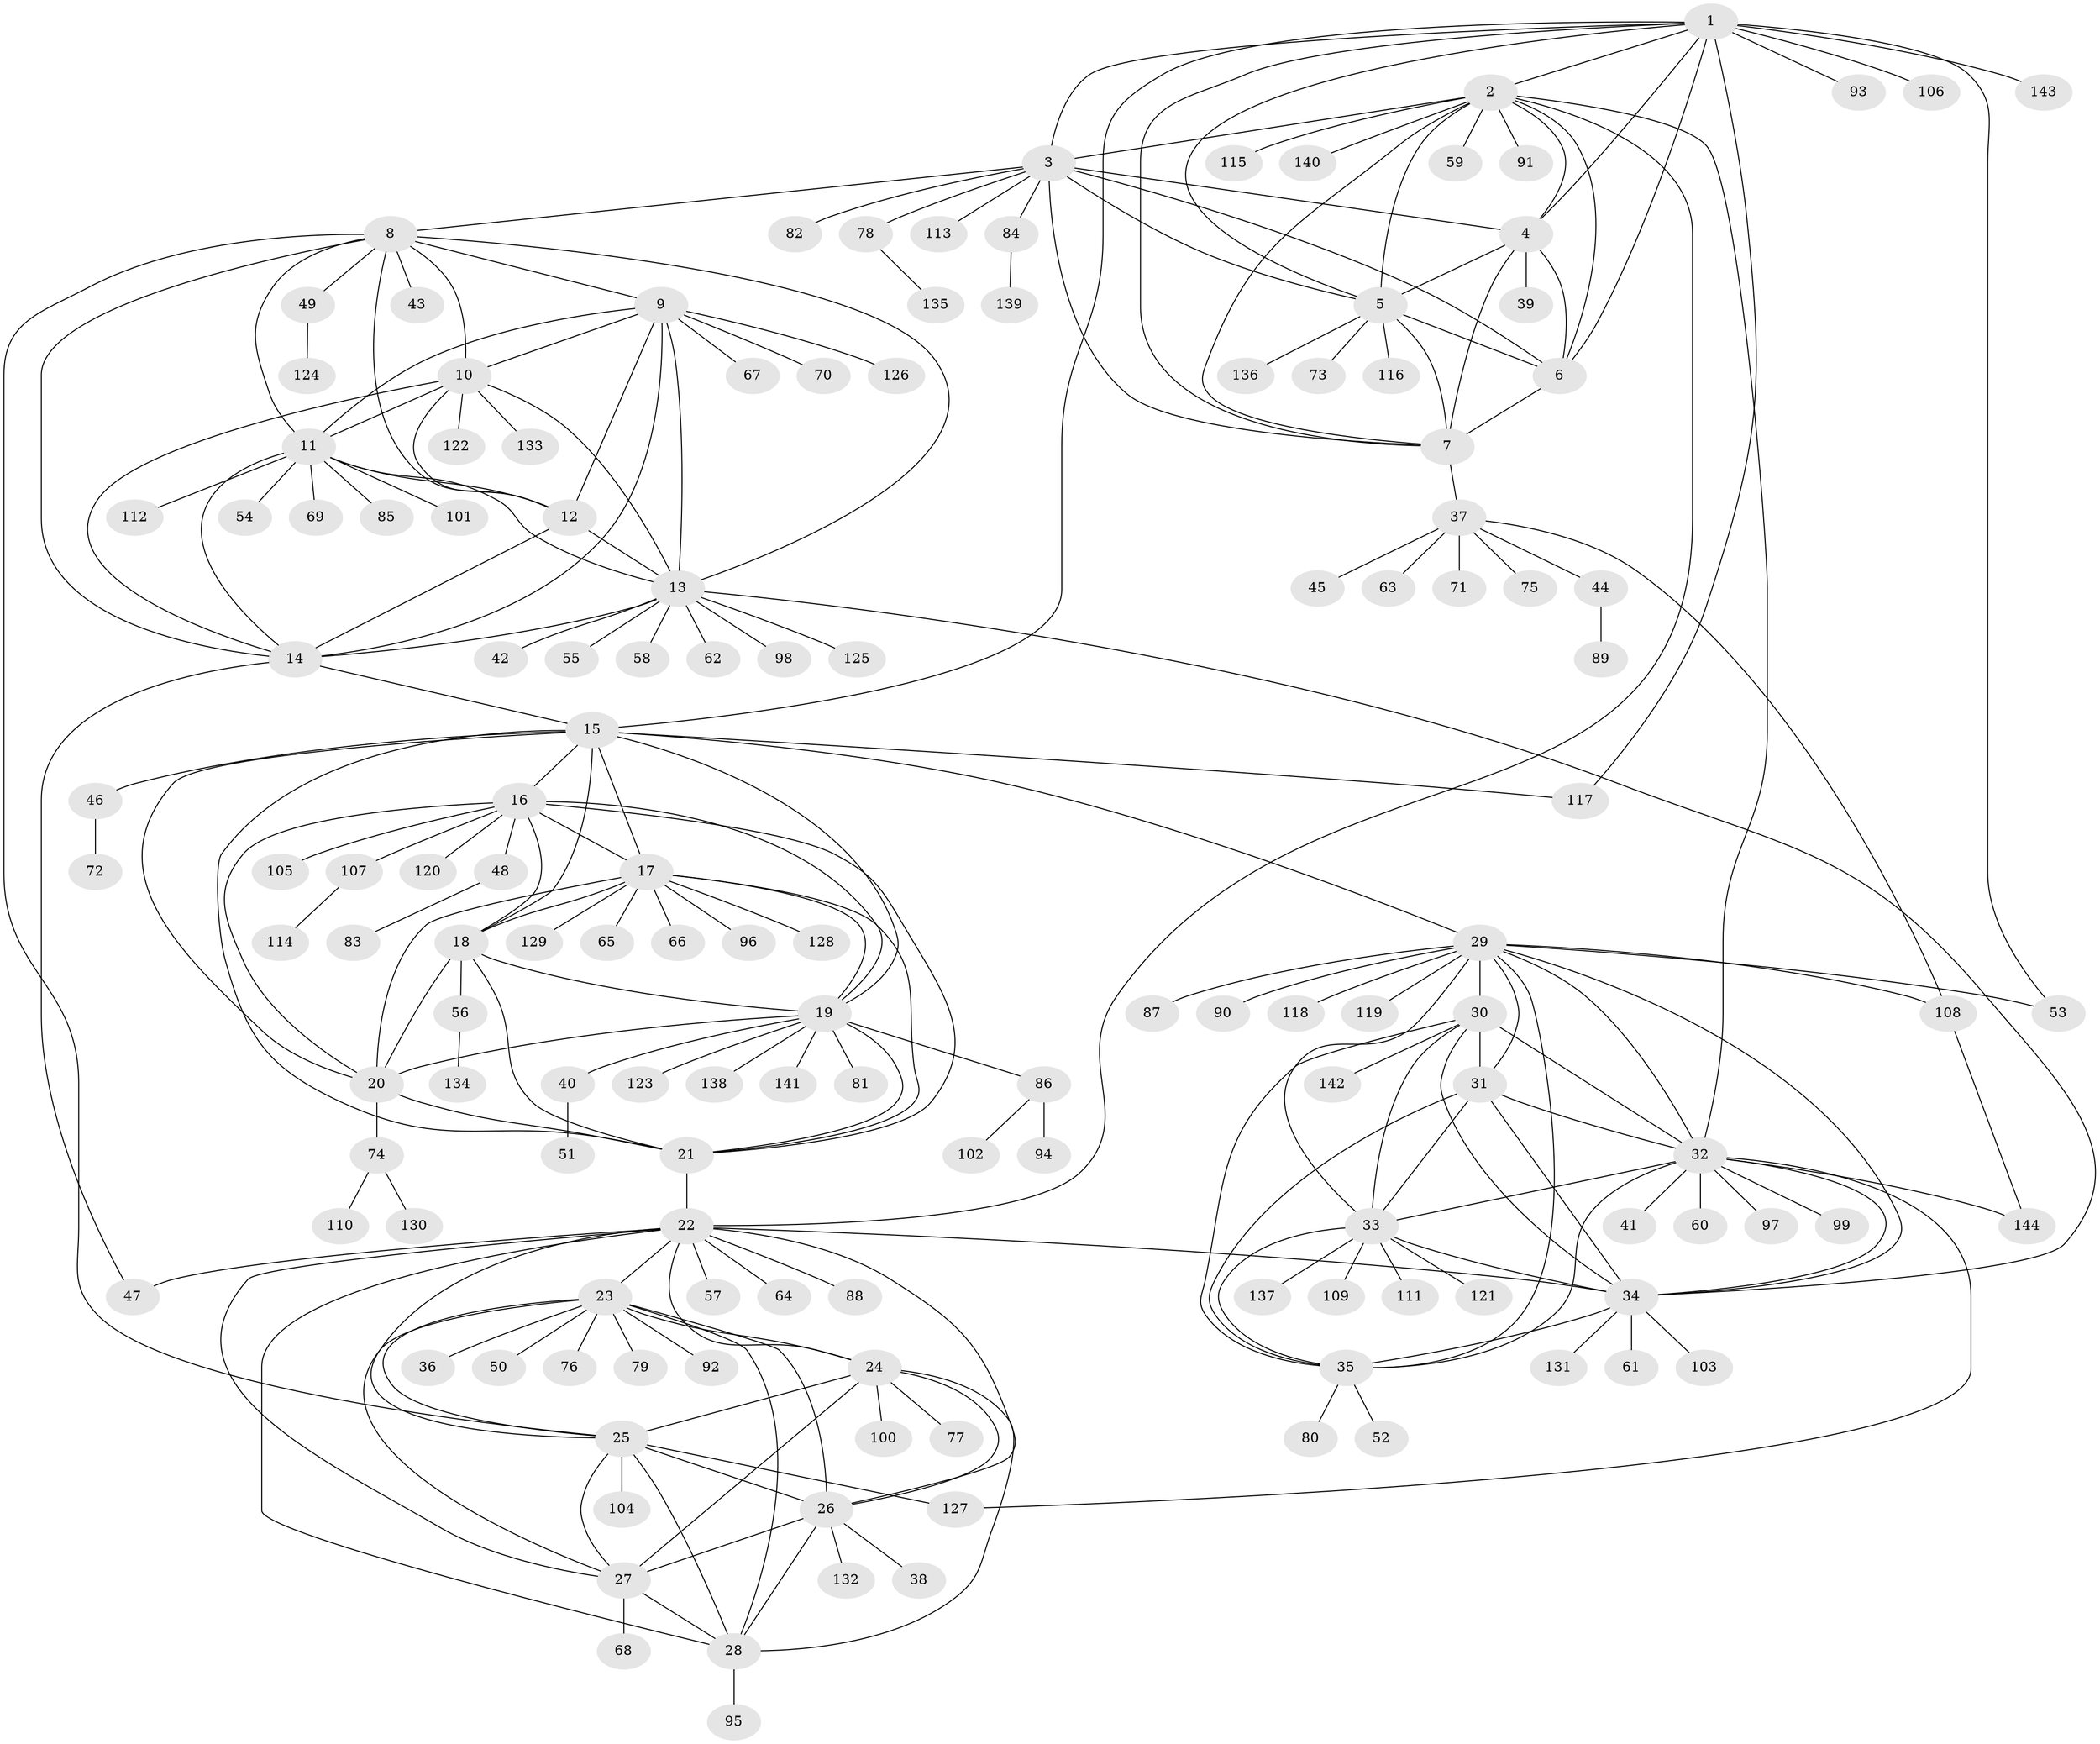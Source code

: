 // coarse degree distribution, {7: 0.08333333333333333, 10: 0.013888888888888888, 9: 0.013888888888888888, 5: 0.041666666666666664, 6: 0.1527777777777778, 8: 0.05555555555555555, 11: 0.027777777777777776, 3: 0.05555555555555555, 12: 0.013888888888888888, 1: 0.5, 2: 0.041666666666666664}
// Generated by graph-tools (version 1.1) at 2025/43/03/06/25 01:43:21]
// undirected, 144 vertices, 230 edges
graph export_dot {
graph [start="1"]
  node [color=gray90,style=filled];
  1;
  2;
  3;
  4;
  5;
  6;
  7;
  8;
  9;
  10;
  11;
  12;
  13;
  14;
  15;
  16;
  17;
  18;
  19;
  20;
  21;
  22;
  23;
  24;
  25;
  26;
  27;
  28;
  29;
  30;
  31;
  32;
  33;
  34;
  35;
  36;
  37;
  38;
  39;
  40;
  41;
  42;
  43;
  44;
  45;
  46;
  47;
  48;
  49;
  50;
  51;
  52;
  53;
  54;
  55;
  56;
  57;
  58;
  59;
  60;
  61;
  62;
  63;
  64;
  65;
  66;
  67;
  68;
  69;
  70;
  71;
  72;
  73;
  74;
  75;
  76;
  77;
  78;
  79;
  80;
  81;
  82;
  83;
  84;
  85;
  86;
  87;
  88;
  89;
  90;
  91;
  92;
  93;
  94;
  95;
  96;
  97;
  98;
  99;
  100;
  101;
  102;
  103;
  104;
  105;
  106;
  107;
  108;
  109;
  110;
  111;
  112;
  113;
  114;
  115;
  116;
  117;
  118;
  119;
  120;
  121;
  122;
  123;
  124;
  125;
  126;
  127;
  128;
  129;
  130;
  131;
  132;
  133;
  134;
  135;
  136;
  137;
  138;
  139;
  140;
  141;
  142;
  143;
  144;
  1 -- 2;
  1 -- 3;
  1 -- 4;
  1 -- 5;
  1 -- 6;
  1 -- 7;
  1 -- 15;
  1 -- 53;
  1 -- 93;
  1 -- 106;
  1 -- 117;
  1 -- 143;
  2 -- 3;
  2 -- 4;
  2 -- 5;
  2 -- 6;
  2 -- 7;
  2 -- 22;
  2 -- 32;
  2 -- 59;
  2 -- 91;
  2 -- 115;
  2 -- 140;
  3 -- 4;
  3 -- 5;
  3 -- 6;
  3 -- 7;
  3 -- 8;
  3 -- 78;
  3 -- 82;
  3 -- 84;
  3 -- 113;
  4 -- 5;
  4 -- 6;
  4 -- 7;
  4 -- 39;
  5 -- 6;
  5 -- 7;
  5 -- 73;
  5 -- 116;
  5 -- 136;
  6 -- 7;
  7 -- 37;
  8 -- 9;
  8 -- 10;
  8 -- 11;
  8 -- 12;
  8 -- 13;
  8 -- 14;
  8 -- 25;
  8 -- 43;
  8 -- 49;
  9 -- 10;
  9 -- 11;
  9 -- 12;
  9 -- 13;
  9 -- 14;
  9 -- 67;
  9 -- 70;
  9 -- 126;
  10 -- 11;
  10 -- 12;
  10 -- 13;
  10 -- 14;
  10 -- 122;
  10 -- 133;
  11 -- 12;
  11 -- 13;
  11 -- 14;
  11 -- 54;
  11 -- 69;
  11 -- 85;
  11 -- 101;
  11 -- 112;
  12 -- 13;
  12 -- 14;
  13 -- 14;
  13 -- 34;
  13 -- 42;
  13 -- 55;
  13 -- 58;
  13 -- 62;
  13 -- 98;
  13 -- 125;
  14 -- 15;
  14 -- 47;
  15 -- 16;
  15 -- 17;
  15 -- 18;
  15 -- 19;
  15 -- 20;
  15 -- 21;
  15 -- 29;
  15 -- 46;
  15 -- 117;
  16 -- 17;
  16 -- 18;
  16 -- 19;
  16 -- 20;
  16 -- 21;
  16 -- 48;
  16 -- 105;
  16 -- 107;
  16 -- 120;
  17 -- 18;
  17 -- 19;
  17 -- 20;
  17 -- 21;
  17 -- 65;
  17 -- 66;
  17 -- 96;
  17 -- 128;
  17 -- 129;
  18 -- 19;
  18 -- 20;
  18 -- 21;
  18 -- 56;
  19 -- 20;
  19 -- 21;
  19 -- 40;
  19 -- 81;
  19 -- 86;
  19 -- 123;
  19 -- 138;
  19 -- 141;
  20 -- 21;
  20 -- 74;
  21 -- 22;
  22 -- 23;
  22 -- 24;
  22 -- 25;
  22 -- 26;
  22 -- 27;
  22 -- 28;
  22 -- 34;
  22 -- 47;
  22 -- 57;
  22 -- 64;
  22 -- 88;
  23 -- 24;
  23 -- 25;
  23 -- 26;
  23 -- 27;
  23 -- 28;
  23 -- 36;
  23 -- 50;
  23 -- 76;
  23 -- 79;
  23 -- 92;
  24 -- 25;
  24 -- 26;
  24 -- 27;
  24 -- 28;
  24 -- 77;
  24 -- 100;
  25 -- 26;
  25 -- 27;
  25 -- 28;
  25 -- 104;
  25 -- 127;
  26 -- 27;
  26 -- 28;
  26 -- 38;
  26 -- 132;
  27 -- 28;
  27 -- 68;
  28 -- 95;
  29 -- 30;
  29 -- 31;
  29 -- 32;
  29 -- 33;
  29 -- 34;
  29 -- 35;
  29 -- 53;
  29 -- 87;
  29 -- 90;
  29 -- 108;
  29 -- 118;
  29 -- 119;
  30 -- 31;
  30 -- 32;
  30 -- 33;
  30 -- 34;
  30 -- 35;
  30 -- 142;
  31 -- 32;
  31 -- 33;
  31 -- 34;
  31 -- 35;
  32 -- 33;
  32 -- 34;
  32 -- 35;
  32 -- 41;
  32 -- 60;
  32 -- 97;
  32 -- 99;
  32 -- 127;
  32 -- 144;
  33 -- 34;
  33 -- 35;
  33 -- 109;
  33 -- 111;
  33 -- 121;
  33 -- 137;
  34 -- 35;
  34 -- 61;
  34 -- 103;
  34 -- 131;
  35 -- 52;
  35 -- 80;
  37 -- 44;
  37 -- 45;
  37 -- 63;
  37 -- 71;
  37 -- 75;
  37 -- 108;
  40 -- 51;
  44 -- 89;
  46 -- 72;
  48 -- 83;
  49 -- 124;
  56 -- 134;
  74 -- 110;
  74 -- 130;
  78 -- 135;
  84 -- 139;
  86 -- 94;
  86 -- 102;
  107 -- 114;
  108 -- 144;
}
